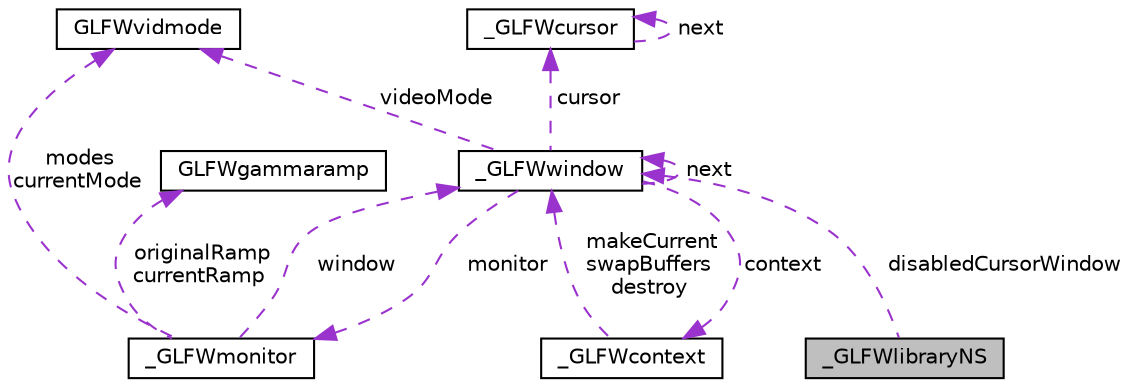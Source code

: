 digraph "_GLFWlibraryNS"
{
 // LATEX_PDF_SIZE
  edge [fontname="Helvetica",fontsize="10",labelfontname="Helvetica",labelfontsize="10"];
  node [fontname="Helvetica",fontsize="10",shape=record];
  Node1 [label="_GLFWlibraryNS",height=0.2,width=0.4,color="black", fillcolor="grey75", style="filled", fontcolor="black",tooltip=" "];
  Node2 -> Node1 [dir="back",color="darkorchid3",fontsize="10",style="dashed",label=" disabledCursorWindow" ,fontname="Helvetica"];
  Node2 [label="_GLFWwindow",height=0.2,width=0.4,color="black", fillcolor="white", style="filled",URL="$struct__GLFWwindow.html",tooltip=" "];
  Node3 -> Node2 [dir="back",color="darkorchid3",fontsize="10",style="dashed",label=" context" ,fontname="Helvetica"];
  Node3 [label="_GLFWcontext",height=0.2,width=0.4,color="black", fillcolor="white", style="filled",URL="$struct__GLFWcontext.html",tooltip=" "];
  Node2 -> Node3 [dir="back",color="darkorchid3",fontsize="10",style="dashed",label=" makeCurrent\nswapBuffers\ndestroy" ,fontname="Helvetica"];
  Node4 -> Node2 [dir="back",color="darkorchid3",fontsize="10",style="dashed",label=" videoMode" ,fontname="Helvetica"];
  Node4 [label="GLFWvidmode",height=0.2,width=0.4,color="black", fillcolor="white", style="filled",URL="$structGLFWvidmode.html",tooltip="Video mode type."];
  Node5 -> Node2 [dir="back",color="darkorchid3",fontsize="10",style="dashed",label=" monitor" ,fontname="Helvetica"];
  Node5 [label="_GLFWmonitor",height=0.2,width=0.4,color="black", fillcolor="white", style="filled",URL="$struct__GLFWmonitor.html",tooltip=" "];
  Node4 -> Node5 [dir="back",color="darkorchid3",fontsize="10",style="dashed",label=" modes\ncurrentMode" ,fontname="Helvetica"];
  Node6 -> Node5 [dir="back",color="darkorchid3",fontsize="10",style="dashed",label=" originalRamp\ncurrentRamp" ,fontname="Helvetica"];
  Node6 [label="GLFWgammaramp",height=0.2,width=0.4,color="black", fillcolor="white", style="filled",URL="$structGLFWgammaramp.html",tooltip="Gamma ramp."];
  Node2 -> Node5 [dir="back",color="darkorchid3",fontsize="10",style="dashed",label=" window" ,fontname="Helvetica"];
  Node7 -> Node2 [dir="back",color="darkorchid3",fontsize="10",style="dashed",label=" cursor" ,fontname="Helvetica"];
  Node7 [label="_GLFWcursor",height=0.2,width=0.4,color="black", fillcolor="white", style="filled",URL="$struct__GLFWcursor.html",tooltip=" "];
  Node7 -> Node7 [dir="back",color="darkorchid3",fontsize="10",style="dashed",label=" next" ,fontname="Helvetica"];
  Node2 -> Node2 [dir="back",color="darkorchid3",fontsize="10",style="dashed",label=" next" ,fontname="Helvetica"];
}
